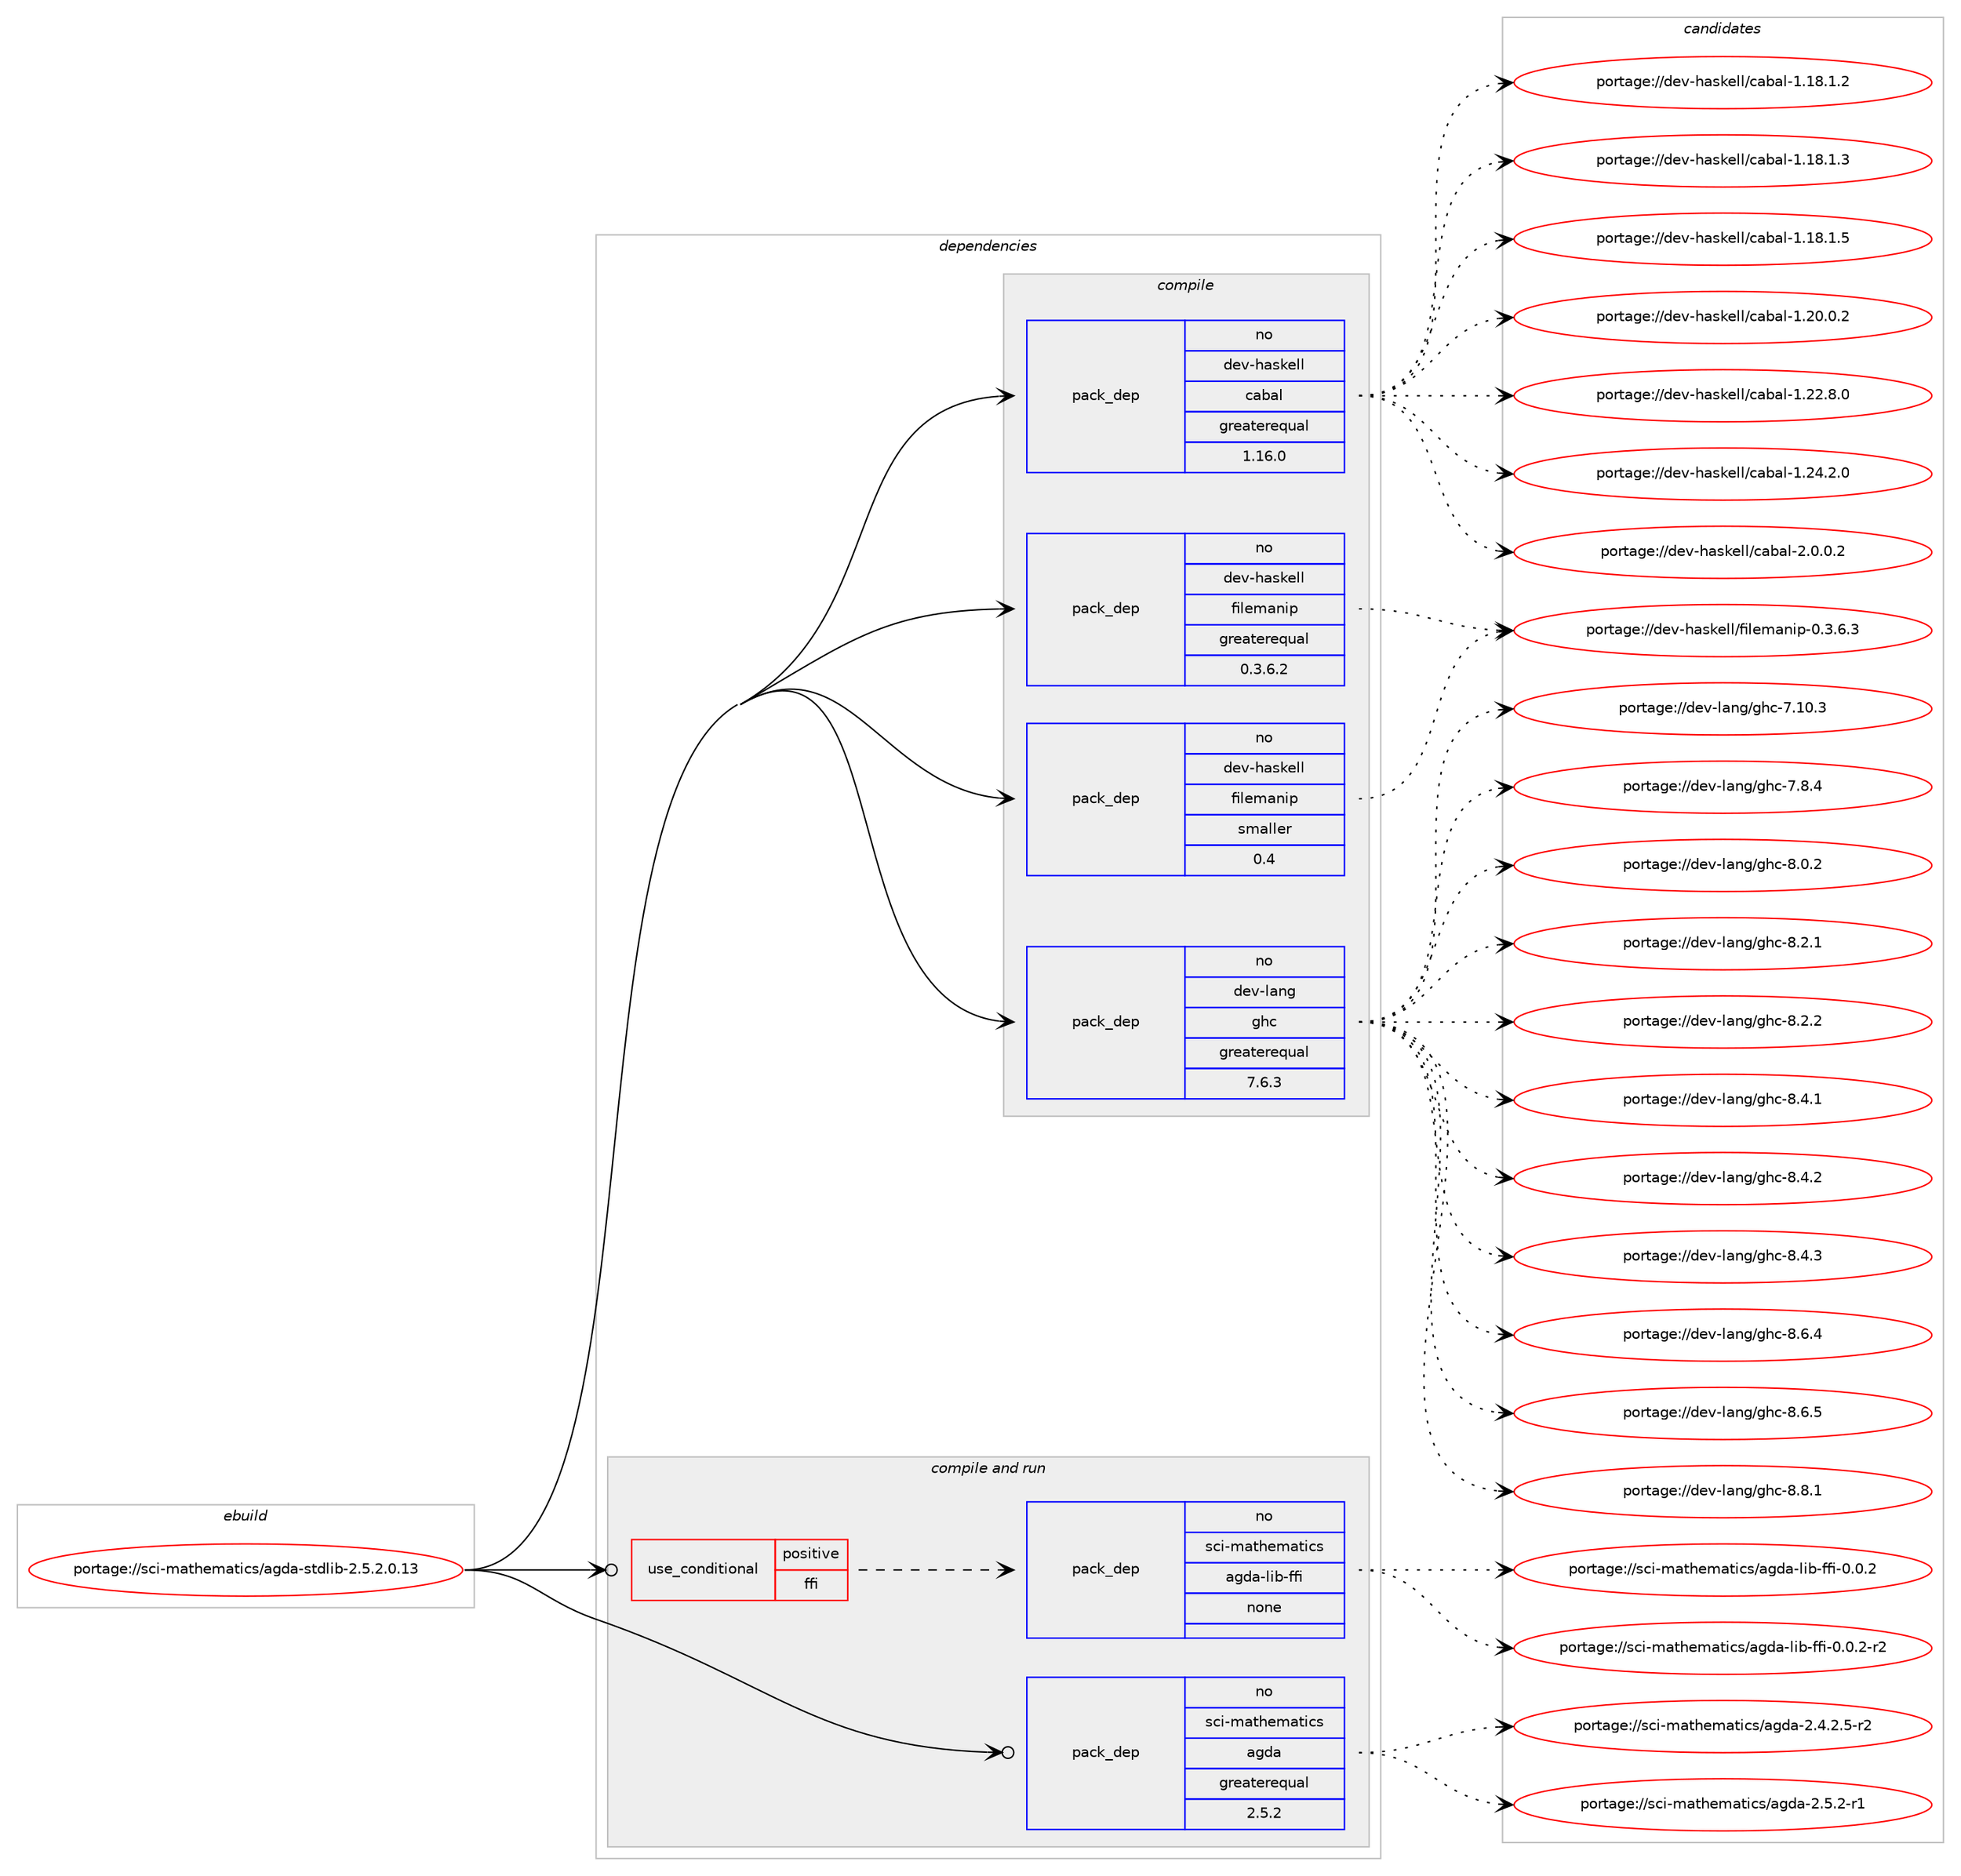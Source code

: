 digraph prolog {

# *************
# Graph options
# *************

newrank=true;
concentrate=true;
compound=true;
graph [rankdir=LR,fontname=Helvetica,fontsize=10,ranksep=1.5];#, ranksep=2.5, nodesep=0.2];
edge  [arrowhead=vee];
node  [fontname=Helvetica,fontsize=10];

# **********
# The ebuild
# **********

subgraph cluster_leftcol {
color=gray;
rank=same;
label=<<i>ebuild</i>>;
id [label="portage://sci-mathematics/agda-stdlib-2.5.2.0.13", color=red, width=4, href="../sci-mathematics/agda-stdlib-2.5.2.0.13.svg"];
}

# ****************
# The dependencies
# ****************

subgraph cluster_midcol {
color=gray;
label=<<i>dependencies</i>>;
subgraph cluster_compile {
fillcolor="#eeeeee";
style=filled;
label=<<i>compile</i>>;
subgraph pack289739 {
dependency393919 [label=<<TABLE BORDER="0" CELLBORDER="1" CELLSPACING="0" CELLPADDING="4" WIDTH="220"><TR><TD ROWSPAN="6" CELLPADDING="30">pack_dep</TD></TR><TR><TD WIDTH="110">no</TD></TR><TR><TD>dev-haskell</TD></TR><TR><TD>cabal</TD></TR><TR><TD>greaterequal</TD></TR><TR><TD>1.16.0</TD></TR></TABLE>>, shape=none, color=blue];
}
id:e -> dependency393919:w [weight=20,style="solid",arrowhead="vee"];
subgraph pack289740 {
dependency393920 [label=<<TABLE BORDER="0" CELLBORDER="1" CELLSPACING="0" CELLPADDING="4" WIDTH="220"><TR><TD ROWSPAN="6" CELLPADDING="30">pack_dep</TD></TR><TR><TD WIDTH="110">no</TD></TR><TR><TD>dev-haskell</TD></TR><TR><TD>filemanip</TD></TR><TR><TD>greaterequal</TD></TR><TR><TD>0.3.6.2</TD></TR></TABLE>>, shape=none, color=blue];
}
id:e -> dependency393920:w [weight=20,style="solid",arrowhead="vee"];
subgraph pack289741 {
dependency393921 [label=<<TABLE BORDER="0" CELLBORDER="1" CELLSPACING="0" CELLPADDING="4" WIDTH="220"><TR><TD ROWSPAN="6" CELLPADDING="30">pack_dep</TD></TR><TR><TD WIDTH="110">no</TD></TR><TR><TD>dev-haskell</TD></TR><TR><TD>filemanip</TD></TR><TR><TD>smaller</TD></TR><TR><TD>0.4</TD></TR></TABLE>>, shape=none, color=blue];
}
id:e -> dependency393921:w [weight=20,style="solid",arrowhead="vee"];
subgraph pack289742 {
dependency393922 [label=<<TABLE BORDER="0" CELLBORDER="1" CELLSPACING="0" CELLPADDING="4" WIDTH="220"><TR><TD ROWSPAN="6" CELLPADDING="30">pack_dep</TD></TR><TR><TD WIDTH="110">no</TD></TR><TR><TD>dev-lang</TD></TR><TR><TD>ghc</TD></TR><TR><TD>greaterequal</TD></TR><TR><TD>7.6.3</TD></TR></TABLE>>, shape=none, color=blue];
}
id:e -> dependency393922:w [weight=20,style="solid",arrowhead="vee"];
}
subgraph cluster_compileandrun {
fillcolor="#eeeeee";
style=filled;
label=<<i>compile and run</i>>;
subgraph cond97486 {
dependency393923 [label=<<TABLE BORDER="0" CELLBORDER="1" CELLSPACING="0" CELLPADDING="4"><TR><TD ROWSPAN="3" CELLPADDING="10">use_conditional</TD></TR><TR><TD>positive</TD></TR><TR><TD>ffi</TD></TR></TABLE>>, shape=none, color=red];
subgraph pack289743 {
dependency393924 [label=<<TABLE BORDER="0" CELLBORDER="1" CELLSPACING="0" CELLPADDING="4" WIDTH="220"><TR><TD ROWSPAN="6" CELLPADDING="30">pack_dep</TD></TR><TR><TD WIDTH="110">no</TD></TR><TR><TD>sci-mathematics</TD></TR><TR><TD>agda-lib-ffi</TD></TR><TR><TD>none</TD></TR><TR><TD></TD></TR></TABLE>>, shape=none, color=blue];
}
dependency393923:e -> dependency393924:w [weight=20,style="dashed",arrowhead="vee"];
}
id:e -> dependency393923:w [weight=20,style="solid",arrowhead="odotvee"];
subgraph pack289744 {
dependency393925 [label=<<TABLE BORDER="0" CELLBORDER="1" CELLSPACING="0" CELLPADDING="4" WIDTH="220"><TR><TD ROWSPAN="6" CELLPADDING="30">pack_dep</TD></TR><TR><TD WIDTH="110">no</TD></TR><TR><TD>sci-mathematics</TD></TR><TR><TD>agda</TD></TR><TR><TD>greaterequal</TD></TR><TR><TD>2.5.2</TD></TR></TABLE>>, shape=none, color=blue];
}
id:e -> dependency393925:w [weight=20,style="solid",arrowhead="odotvee"];
}
subgraph cluster_run {
fillcolor="#eeeeee";
style=filled;
label=<<i>run</i>>;
}
}

# **************
# The candidates
# **************

subgraph cluster_choices {
rank=same;
color=gray;
label=<<i>candidates</i>>;

subgraph choice289739 {
color=black;
nodesep=1;
choiceportage10010111845104971151071011081084799979897108454946495646494650 [label="portage://dev-haskell/cabal-1.18.1.2", color=red, width=4,href="../dev-haskell/cabal-1.18.1.2.svg"];
choiceportage10010111845104971151071011081084799979897108454946495646494651 [label="portage://dev-haskell/cabal-1.18.1.3", color=red, width=4,href="../dev-haskell/cabal-1.18.1.3.svg"];
choiceportage10010111845104971151071011081084799979897108454946495646494653 [label="portage://dev-haskell/cabal-1.18.1.5", color=red, width=4,href="../dev-haskell/cabal-1.18.1.5.svg"];
choiceportage10010111845104971151071011081084799979897108454946504846484650 [label="portage://dev-haskell/cabal-1.20.0.2", color=red, width=4,href="../dev-haskell/cabal-1.20.0.2.svg"];
choiceportage10010111845104971151071011081084799979897108454946505046564648 [label="portage://dev-haskell/cabal-1.22.8.0", color=red, width=4,href="../dev-haskell/cabal-1.22.8.0.svg"];
choiceportage10010111845104971151071011081084799979897108454946505246504648 [label="portage://dev-haskell/cabal-1.24.2.0", color=red, width=4,href="../dev-haskell/cabal-1.24.2.0.svg"];
choiceportage100101118451049711510710110810847999798971084550464846484650 [label="portage://dev-haskell/cabal-2.0.0.2", color=red, width=4,href="../dev-haskell/cabal-2.0.0.2.svg"];
dependency393919:e -> choiceportage10010111845104971151071011081084799979897108454946495646494650:w [style=dotted,weight="100"];
dependency393919:e -> choiceportage10010111845104971151071011081084799979897108454946495646494651:w [style=dotted,weight="100"];
dependency393919:e -> choiceportage10010111845104971151071011081084799979897108454946495646494653:w [style=dotted,weight="100"];
dependency393919:e -> choiceportage10010111845104971151071011081084799979897108454946504846484650:w [style=dotted,weight="100"];
dependency393919:e -> choiceportage10010111845104971151071011081084799979897108454946505046564648:w [style=dotted,weight="100"];
dependency393919:e -> choiceportage10010111845104971151071011081084799979897108454946505246504648:w [style=dotted,weight="100"];
dependency393919:e -> choiceportage100101118451049711510710110810847999798971084550464846484650:w [style=dotted,weight="100"];
}
subgraph choice289740 {
color=black;
nodesep=1;
choiceportage100101118451049711510710110810847102105108101109971101051124548465146544651 [label="portage://dev-haskell/filemanip-0.3.6.3", color=red, width=4,href="../dev-haskell/filemanip-0.3.6.3.svg"];
dependency393920:e -> choiceportage100101118451049711510710110810847102105108101109971101051124548465146544651:w [style=dotted,weight="100"];
}
subgraph choice289741 {
color=black;
nodesep=1;
choiceportage100101118451049711510710110810847102105108101109971101051124548465146544651 [label="portage://dev-haskell/filemanip-0.3.6.3", color=red, width=4,href="../dev-haskell/filemanip-0.3.6.3.svg"];
dependency393921:e -> choiceportage100101118451049711510710110810847102105108101109971101051124548465146544651:w [style=dotted,weight="100"];
}
subgraph choice289742 {
color=black;
nodesep=1;
choiceportage1001011184510897110103471031049945554649484651 [label="portage://dev-lang/ghc-7.10.3", color=red, width=4,href="../dev-lang/ghc-7.10.3.svg"];
choiceportage10010111845108971101034710310499455546564652 [label="portage://dev-lang/ghc-7.8.4", color=red, width=4,href="../dev-lang/ghc-7.8.4.svg"];
choiceportage10010111845108971101034710310499455646484650 [label="portage://dev-lang/ghc-8.0.2", color=red, width=4,href="../dev-lang/ghc-8.0.2.svg"];
choiceportage10010111845108971101034710310499455646504649 [label="portage://dev-lang/ghc-8.2.1", color=red, width=4,href="../dev-lang/ghc-8.2.1.svg"];
choiceportage10010111845108971101034710310499455646504650 [label="portage://dev-lang/ghc-8.2.2", color=red, width=4,href="../dev-lang/ghc-8.2.2.svg"];
choiceportage10010111845108971101034710310499455646524649 [label="portage://dev-lang/ghc-8.4.1", color=red, width=4,href="../dev-lang/ghc-8.4.1.svg"];
choiceportage10010111845108971101034710310499455646524650 [label="portage://dev-lang/ghc-8.4.2", color=red, width=4,href="../dev-lang/ghc-8.4.2.svg"];
choiceportage10010111845108971101034710310499455646524651 [label="portage://dev-lang/ghc-8.4.3", color=red, width=4,href="../dev-lang/ghc-8.4.3.svg"];
choiceportage10010111845108971101034710310499455646544652 [label="portage://dev-lang/ghc-8.6.4", color=red, width=4,href="../dev-lang/ghc-8.6.4.svg"];
choiceportage10010111845108971101034710310499455646544653 [label="portage://dev-lang/ghc-8.6.5", color=red, width=4,href="../dev-lang/ghc-8.6.5.svg"];
choiceportage10010111845108971101034710310499455646564649 [label="portage://dev-lang/ghc-8.8.1", color=red, width=4,href="../dev-lang/ghc-8.8.1.svg"];
dependency393922:e -> choiceportage1001011184510897110103471031049945554649484651:w [style=dotted,weight="100"];
dependency393922:e -> choiceportage10010111845108971101034710310499455546564652:w [style=dotted,weight="100"];
dependency393922:e -> choiceportage10010111845108971101034710310499455646484650:w [style=dotted,weight="100"];
dependency393922:e -> choiceportage10010111845108971101034710310499455646504649:w [style=dotted,weight="100"];
dependency393922:e -> choiceportage10010111845108971101034710310499455646504650:w [style=dotted,weight="100"];
dependency393922:e -> choiceportage10010111845108971101034710310499455646524649:w [style=dotted,weight="100"];
dependency393922:e -> choiceportage10010111845108971101034710310499455646524650:w [style=dotted,weight="100"];
dependency393922:e -> choiceportage10010111845108971101034710310499455646524651:w [style=dotted,weight="100"];
dependency393922:e -> choiceportage10010111845108971101034710310499455646544652:w [style=dotted,weight="100"];
dependency393922:e -> choiceportage10010111845108971101034710310499455646544653:w [style=dotted,weight="100"];
dependency393922:e -> choiceportage10010111845108971101034710310499455646564649:w [style=dotted,weight="100"];
}
subgraph choice289743 {
color=black;
nodesep=1;
choiceportage1159910545109971161041011099711610599115479710310097451081059845102102105454846484650 [label="portage://sci-mathematics/agda-lib-ffi-0.0.2", color=red, width=4,href="../sci-mathematics/agda-lib-ffi-0.0.2.svg"];
choiceportage11599105451099711610410110997116105991154797103100974510810598451021021054548464846504511450 [label="portage://sci-mathematics/agda-lib-ffi-0.0.2-r2", color=red, width=4,href="../sci-mathematics/agda-lib-ffi-0.0.2-r2.svg"];
dependency393924:e -> choiceportage1159910545109971161041011099711610599115479710310097451081059845102102105454846484650:w [style=dotted,weight="100"];
dependency393924:e -> choiceportage11599105451099711610410110997116105991154797103100974510810598451021021054548464846504511450:w [style=dotted,weight="100"];
}
subgraph choice289744 {
color=black;
nodesep=1;
choiceportage115991054510997116104101109971161059911547971031009745504652465046534511450 [label="portage://sci-mathematics/agda-2.4.2.5-r2", color=red, width=4,href="../sci-mathematics/agda-2.4.2.5-r2.svg"];
choiceportage11599105451099711610410110997116105991154797103100974550465346504511449 [label="portage://sci-mathematics/agda-2.5.2-r1", color=red, width=4,href="../sci-mathematics/agda-2.5.2-r1.svg"];
dependency393925:e -> choiceportage115991054510997116104101109971161059911547971031009745504652465046534511450:w [style=dotted,weight="100"];
dependency393925:e -> choiceportage11599105451099711610410110997116105991154797103100974550465346504511449:w [style=dotted,weight="100"];
}
}

}
